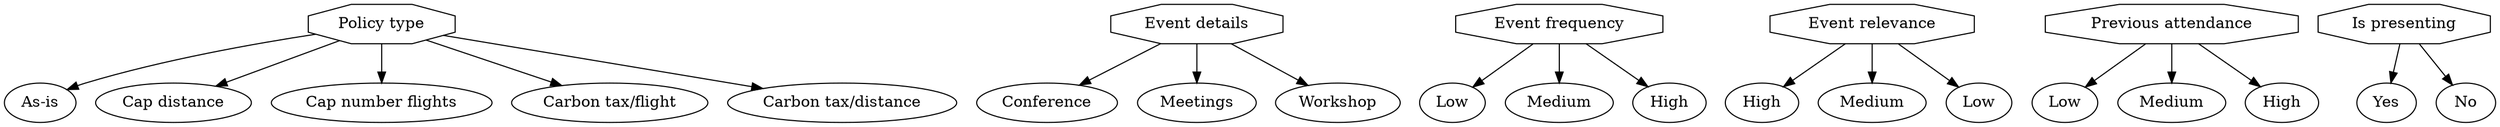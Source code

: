 digraph G { 
"0"[label="Policy type", shape = polygon, sides =8 ]"1"[label="As-is"]"0" -> "1"
"2"[label="Cap distance"]"0" -> "2"
"3"[label="Cap number flights"]"0" -> "3"
"4"[label="Carbon tax/flight"]"0" -> "4"
"5"[label="Carbon tax/distance"]"0" -> "5"
"6"[label="Event details", shape = polygon, sides =8 ]"7"[label="Conference"]"6" -> "7"
"8"[label="Meetings"]"6" -> "8"
"9"[label="Workshop"]"6" -> "9"
"10"[label="Event frequency", shape = polygon, sides =8 ]"11"[label="Low"]"10" -> "11"
"12"[label="Medium"]"10" -> "12"
"13"[label="High"]"10" -> "13"
"14"[label="Event relevance", shape = polygon, sides =8 ]"15"[label="High"]"14" -> "15"
"16"[label="Medium"]"14" -> "16"
"17"[label="Low"]"14" -> "17"
"18"[label="Previous attendance", shape = polygon, sides =8 ]"19"[label="Low"]"18" -> "19"
"20"[label="Medium"]"18" -> "20"
"21"[label="High"]"18" -> "21"
"22"[label="Is presenting", shape = polygon, sides =8 ]"23"[label="Yes"]"22" -> "23"
"24"[label="No"]"22" -> "24"
}
